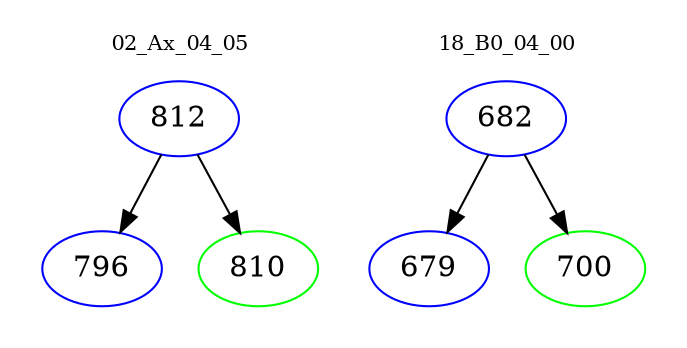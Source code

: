 digraph{
subgraph cluster_0 {
color = white
label = "02_Ax_04_05";
fontsize=10;
T0_812 [label="812", color="blue"]
T0_812 -> T0_796 [color="black"]
T0_796 [label="796", color="blue"]
T0_812 -> T0_810 [color="black"]
T0_810 [label="810", color="green"]
}
subgraph cluster_1 {
color = white
label = "18_B0_04_00";
fontsize=10;
T1_682 [label="682", color="blue"]
T1_682 -> T1_679 [color="black"]
T1_679 [label="679", color="blue"]
T1_682 -> T1_700 [color="black"]
T1_700 [label="700", color="green"]
}
}
